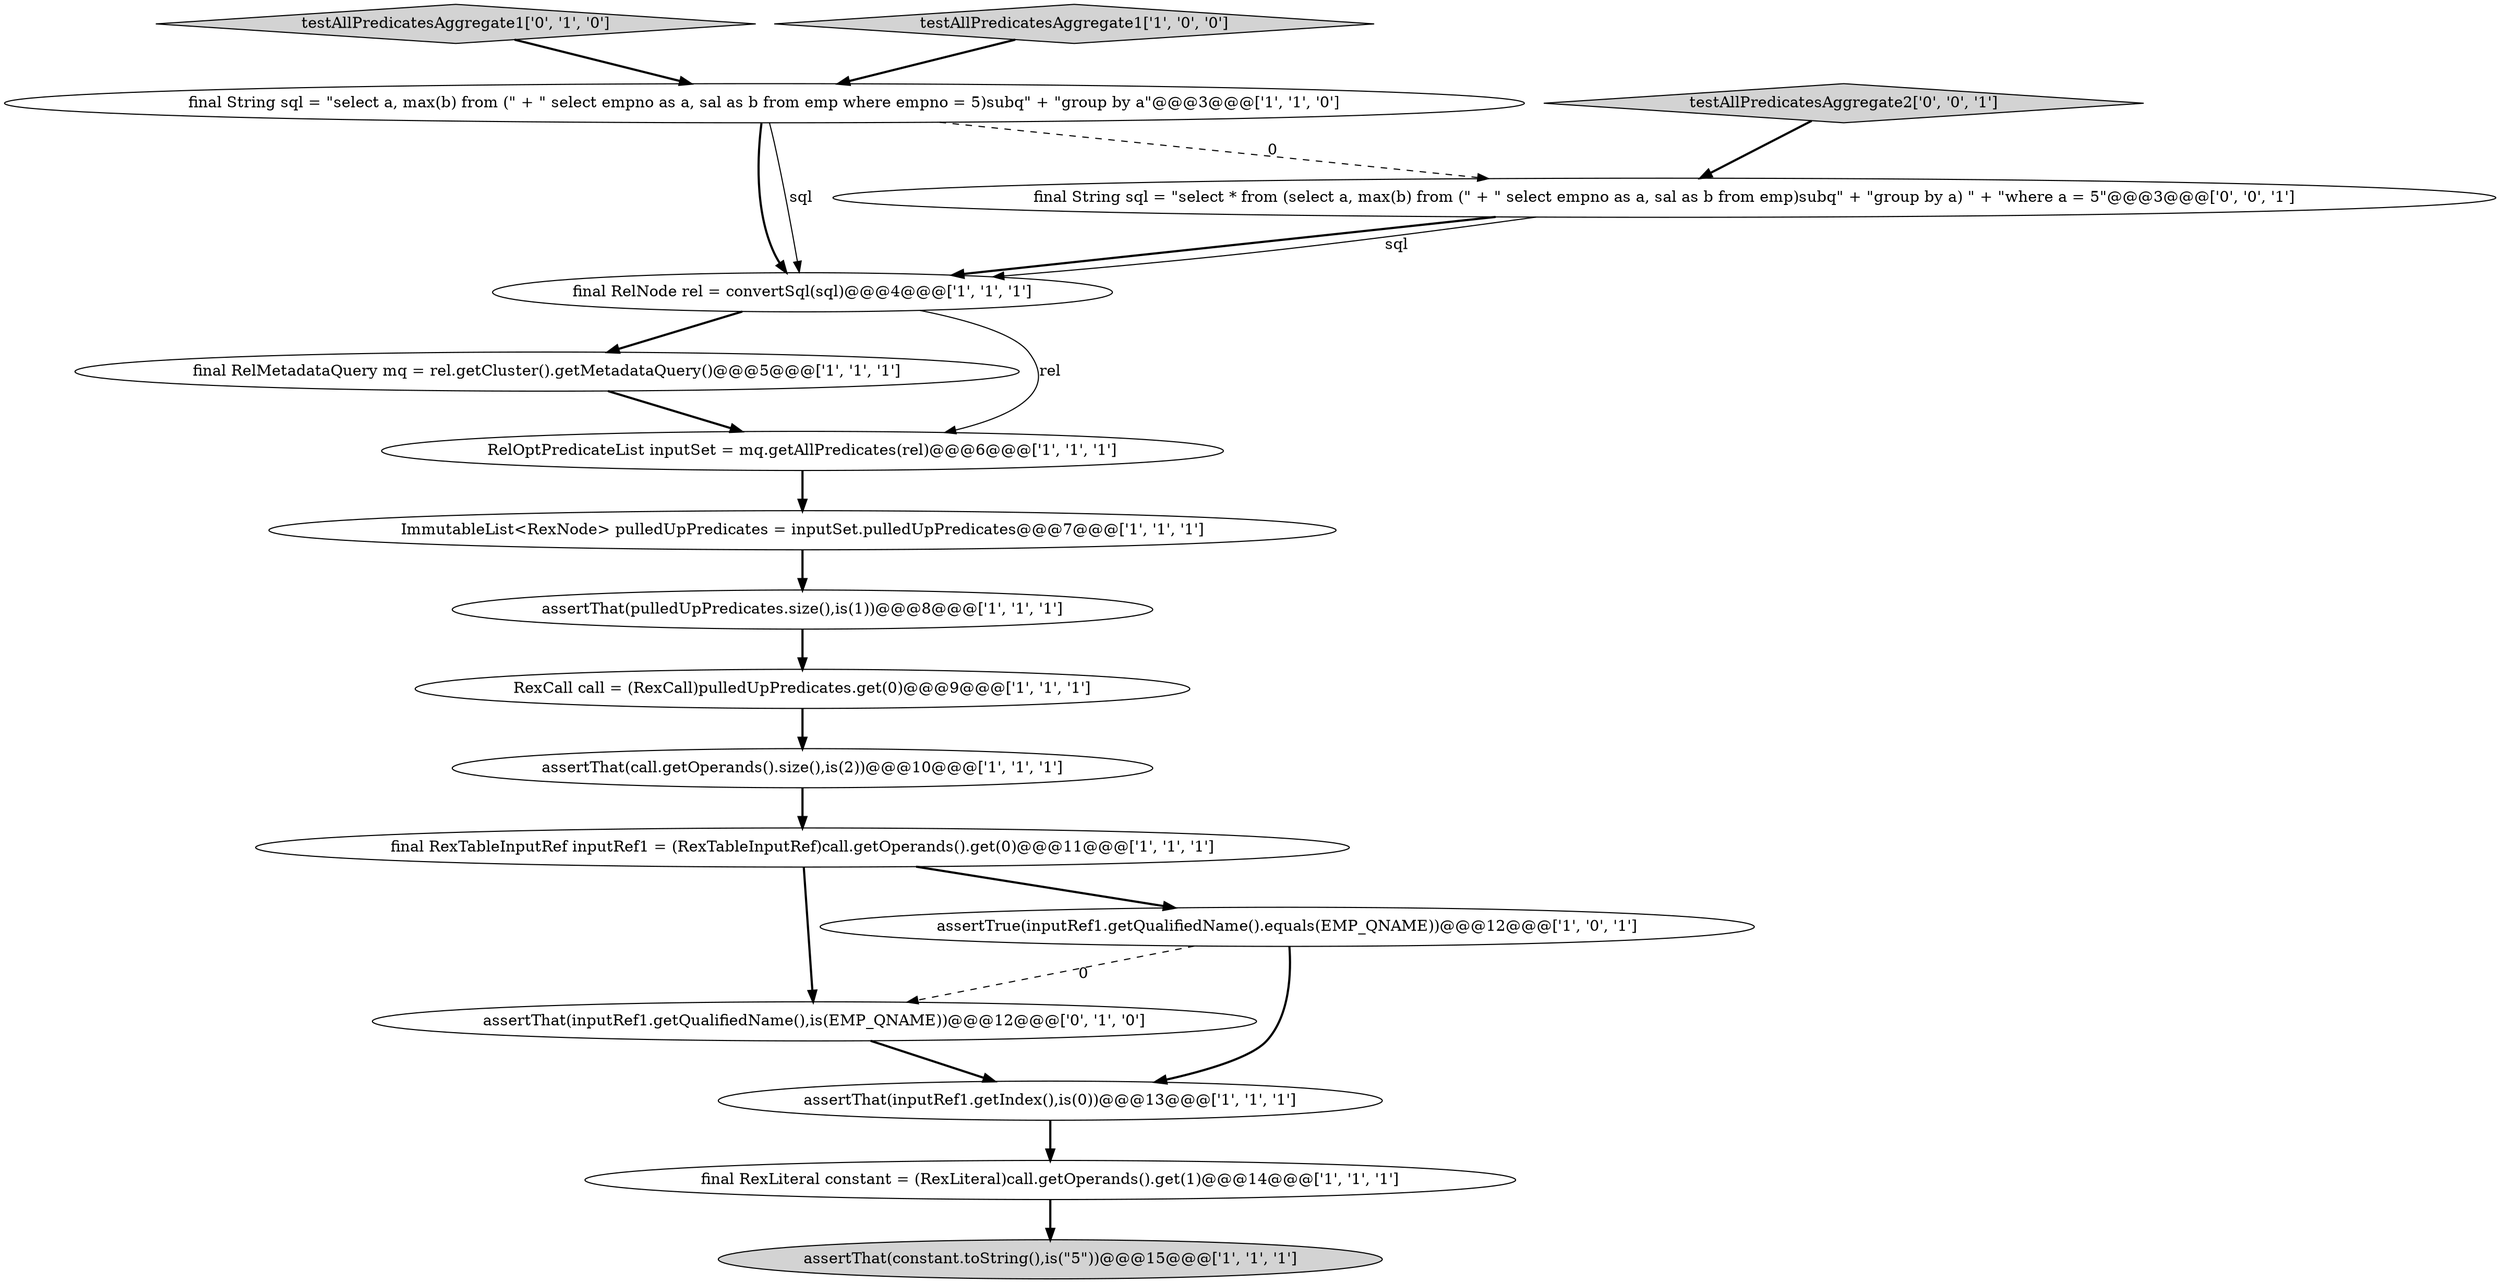 digraph {
14 [style = filled, label = "testAllPredicatesAggregate1['0', '1', '0']", fillcolor = lightgray, shape = diamond image = "AAA0AAABBB2BBB"];
13 [style = filled, label = "final RexTableInputRef inputRef1 = (RexTableInputRef)call.getOperands().get(0)@@@11@@@['1', '1', '1']", fillcolor = white, shape = ellipse image = "AAA0AAABBB1BBB"];
17 [style = filled, label = "testAllPredicatesAggregate2['0', '0', '1']", fillcolor = lightgray, shape = diamond image = "AAA0AAABBB3BBB"];
0 [style = filled, label = "ImmutableList<RexNode> pulledUpPredicates = inputSet.pulledUpPredicates@@@7@@@['1', '1', '1']", fillcolor = white, shape = ellipse image = "AAA0AAABBB1BBB"];
5 [style = filled, label = "final RexLiteral constant = (RexLiteral)call.getOperands().get(1)@@@14@@@['1', '1', '1']", fillcolor = white, shape = ellipse image = "AAA0AAABBB1BBB"];
15 [style = filled, label = "assertThat(inputRef1.getQualifiedName(),is(EMP_QNAME))@@@12@@@['0', '1', '0']", fillcolor = white, shape = ellipse image = "AAA1AAABBB2BBB"];
4 [style = filled, label = "assertTrue(inputRef1.getQualifiedName().equals(EMP_QNAME))@@@12@@@['1', '0', '1']", fillcolor = white, shape = ellipse image = "AAA0AAABBB1BBB"];
1 [style = filled, label = "final RelMetadataQuery mq = rel.getCluster().getMetadataQuery()@@@5@@@['1', '1', '1']", fillcolor = white, shape = ellipse image = "AAA0AAABBB1BBB"];
11 [style = filled, label = "assertThat(call.getOperands().size(),is(2))@@@10@@@['1', '1', '1']", fillcolor = white, shape = ellipse image = "AAA0AAABBB1BBB"];
16 [style = filled, label = "final String sql = \"select * from (select a, max(b) from (\" + \" select empno as a, sal as b from emp)subq\" + \"group by a) \" + \"where a = 5\"@@@3@@@['0', '0', '1']", fillcolor = white, shape = ellipse image = "AAA0AAABBB3BBB"];
10 [style = filled, label = "final RelNode rel = convertSql(sql)@@@4@@@['1', '1', '1']", fillcolor = white, shape = ellipse image = "AAA0AAABBB1BBB"];
6 [style = filled, label = "assertThat(pulledUpPredicates.size(),is(1))@@@8@@@['1', '1', '1']", fillcolor = white, shape = ellipse image = "AAA0AAABBB1BBB"];
3 [style = filled, label = "testAllPredicatesAggregate1['1', '0', '0']", fillcolor = lightgray, shape = diamond image = "AAA0AAABBB1BBB"];
8 [style = filled, label = "assertThat(inputRef1.getIndex(),is(0))@@@13@@@['1', '1', '1']", fillcolor = white, shape = ellipse image = "AAA0AAABBB1BBB"];
7 [style = filled, label = "final String sql = \"select a, max(b) from (\" + \" select empno as a, sal as b from emp where empno = 5)subq\" + \"group by a\"@@@3@@@['1', '1', '0']", fillcolor = white, shape = ellipse image = "AAA0AAABBB1BBB"];
9 [style = filled, label = "RexCall call = (RexCall)pulledUpPredicates.get(0)@@@9@@@['1', '1', '1']", fillcolor = white, shape = ellipse image = "AAA0AAABBB1BBB"];
2 [style = filled, label = "RelOptPredicateList inputSet = mq.getAllPredicates(rel)@@@6@@@['1', '1', '1']", fillcolor = white, shape = ellipse image = "AAA0AAABBB1BBB"];
12 [style = filled, label = "assertThat(constant.toString(),is(\"5\"))@@@15@@@['1', '1', '1']", fillcolor = lightgray, shape = ellipse image = "AAA0AAABBB1BBB"];
0->6 [style = bold, label=""];
14->7 [style = bold, label=""];
13->15 [style = bold, label=""];
9->11 [style = bold, label=""];
13->4 [style = bold, label=""];
8->5 [style = bold, label=""];
7->10 [style = bold, label=""];
4->15 [style = dashed, label="0"];
4->8 [style = bold, label=""];
3->7 [style = bold, label=""];
16->10 [style = bold, label=""];
16->10 [style = solid, label="sql"];
6->9 [style = bold, label=""];
10->1 [style = bold, label=""];
10->2 [style = solid, label="rel"];
7->10 [style = solid, label="sql"];
11->13 [style = bold, label=""];
7->16 [style = dashed, label="0"];
5->12 [style = bold, label=""];
2->0 [style = bold, label=""];
15->8 [style = bold, label=""];
17->16 [style = bold, label=""];
1->2 [style = bold, label=""];
}

